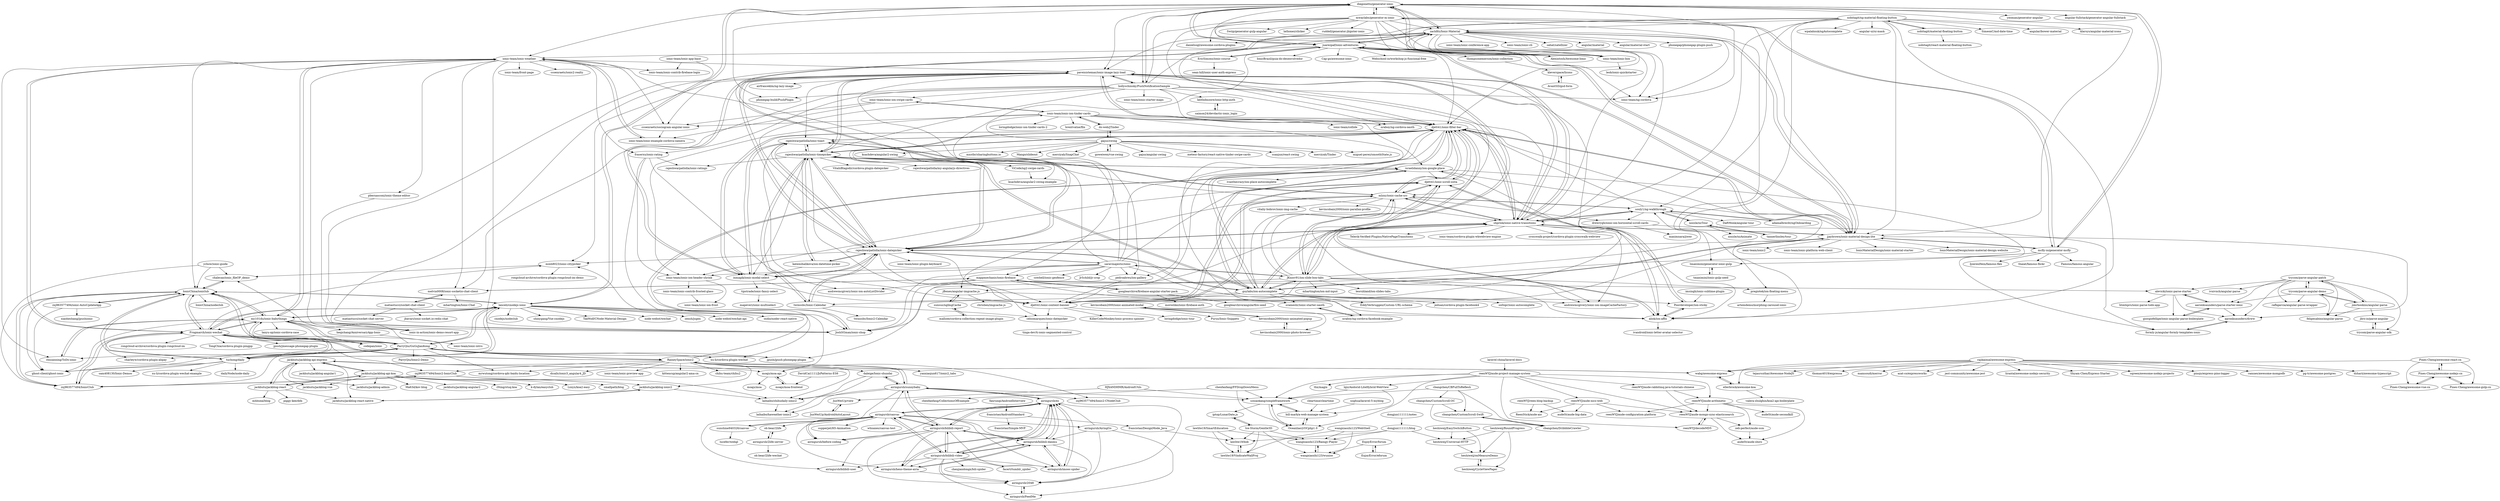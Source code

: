 digraph G {
"diegonetto/generator-ionic" -> "mwaylabs/generator-m-ionic"
"diegonetto/generator-ionic" -> "zachfitz/Ionic-Material"
"diegonetto/generator-ionic" -> "ionic-team/ng-cordova" ["e"=1]
"diegonetto/generator-ionic" -> "mcfly-io/generator-mcfly"
"diegonetto/generator-ionic" -> "juarezpaf/ionic-adventures"
"diegonetto/generator-ionic" -> "lanceli/cnodejs-ionic"
"diegonetto/generator-ionic" -> "yeoman/generator-angular" ["e"=1]
"diegonetto/generator-ionic" -> "Alexintosh/Awesome-Ionic" ["e"=1]
"diegonetto/generator-ionic" -> "paveisistemas/ionic-image-lazy-load"
"diegonetto/generator-ionic" -> "ionic-team/ionic-weather"
"diegonetto/generator-ionic" -> "hollyschinsky/PushNotificationSample"
"diegonetto/generator-ionic" -> "jjaybrown/ionic-material-design-lite"
"diegonetto/generator-ionic" -> "phonegap-build/PushPlugin" ["e"=1]
"diegonetto/generator-ionic" -> "ionic-team/ionic-box"
"diegonetto/generator-ionic" -> "angular-fullstack/generator-angular-fullstack" ["e"=1]
"ionic-team/ionic-weather" -> "ionic-team/ionic-example-cordova-camera"
"ionic-team/ionic-weather" -> "my101du/ionic-babythings"
"ionic-team/ionic-weather" -> "ccoenraets/sociogram-angular-ionic"
"ionic-team/ionic-weather" -> "ionic-in-action/ionic-demo-resort-app"
"ionic-team/ionic-weather" -> "ionic-team/front-page"
"ionic-team/ionic-weather" -> "rensanning/ToDo-ionic"
"ionic-team/ionic-weather" -> "Frogmarch/ionic-wechat"
"ionic-team/ionic-weather" -> "JoshSGman/ionic-shop"
"ionic-team/ionic-weather" -> "melvin0008/ionic-socketio-chat-client"
"ionic-team/ionic-weather" -> "IonicChina/ioniclub"
"ionic-team/ionic-weather" -> "paveisistemas/ionic-image-lazy-load"
"ionic-team/ionic-weather" -> "ionic-team/ionic-contrib-firebase-login"
"ionic-team/ionic-weather" -> "ccoenraets/ionic2-realty" ["e"=1]
"ionic-team/ionic-weather" -> "fraserxu/ionic-rating"
"ionic-team/ionic-weather" -> "pbernasconi/ionic-theme-editor"
"imsingh/ionic-sublime-plugin" -> "Poordeveloper/ion-sticky"
"ionic-team/ionic-example-cordova-camera" -> "ionic-team/ionic-weather"
"ionic-team/ionic-ion-swipe-cards" -> "ionic-team/ionic-ion-tinder-cards"
"ionic-team/ionic-ion-swipe-cards" -> "ionic-team/ionic-example-cordova-camera"
"ionic-team/ionic-ion-swipe-cards" -> "ccoenraets/sociogram-angular-ionic"
"ionic-team/ionic-app-base" -> "ionic-team/ionic-contrib-firebase-login"
"ionic-team/ionic-app-base" -> "ionic-in-action/ionic-demo-resort-app"
"ccoenraets/sociogram-angular-ionic" -> "ionic-team/ionic-example-cordova-camera"
"ionic-team/ionic-ion-header-shrink" -> "ionic-team/ionic-ion-frost"
"ionic-team/ionic-ion-header-shrink" -> "ionic-team/ionic-contrib-frosted-glass"
"sunshine940326/canvas" -> "airingursb/canvas"
"sunshine940326/canvas" -> "lucefer/webgl" ["e"=1]
"alevicki/ionic-parse-starter" -> "aaronksaunders/parse-starter-ionic"
"alevicki/ionic-parse-starter" -> "giorgiofellipe/ionic-angular-parse-boilerplate"
"alevicki/ionic-parse-starter" -> "htmlxprs/ionic-parse-todo-app"
"alevicki/ionic-parse-starter" -> "aaronksaunders/dcww"
"trycom/parse-angular-patch" -> "trycom/parse-angular-demo"
"trycom/parse-angular-patch" -> "jimrhoskins/angular-parse"
"trycom/parse-angular-patch" -> "rafbgarcia/angular-parse-wrapper"
"trycom/parse-angular-patch" -> "aaronksaunders/parse-starter-ionic"
"trycom/parse-angular-patch" -> "aaronksaunders/dcww"
"trycom/parse-angular-patch" -> "trycom/parse-angular-sdk"
"trycom/parse-angular-patch" -> "ivnivnch/angular-parse"
"trycom/parse-angular-patch" -> "alevicki/ionic-parse-starter"
"trycom/parse-angular-patch" -> "felipesabino/angular-parse"
"fraserxu/ionic-rating" -> "andrewmcgivery/ionic-ion-autoListDivider"
"fraserxu/ionic-rating" -> "JoshSGman/ionic-shop"
"fraserxu/ionic-rating" -> "ionic-team/ionic-ion-header-shrink"
"fraserxu/ionic-rating" -> "rajeshwarpatlolla/ionic-ratings"
"googlearchive/firebase-angular-starter-pack" -> "moroshko/ionic-firebase-auth"
"googlearchive/firebase-angular-starter-pack" -> "googlearchive/angularfire-seed" ["e"=1]
"googlearchive/firebase-angular-starter-pack" -> "mappmechanic/ionic-firebase"
"trycom/parse-angular-demo" -> "trycom/parse-angular-patch"
"trycom/parse-angular-demo" -> "jimrhoskins/angular-parse"
"trycom/parse-angular-demo" -> "aaronksaunders/parse-starter-ionic"
"trycom/parse-angular-demo" -> "rafbgarcia/angular-parse-wrapper"
"trycom/parse-angular-demo" -> "felipesabino/angular-parse"
"goweiwen/vue-swing" -> "gajus/swing"
"ionic-team/ionic-contrib-frosted-glass" -> "ionic-team/ionic-ion-frost"
"AvantSD/gsd-form" -> "kleverspace/licons"
"JoshSGman/ionic-shop" -> "israelidanny/ion-google-place"
"jbro-io/parse-angular" -> "trycom/parse-angular-sdk"
"adamalbrecht/ngOnboarding" -> "souly1/ng-walkthrough"
"keithdmoore/ionic-http-auth" -> "saimon24/devdactic-ionic_login"
"hollyschinsky/PushNotificationSample" -> "phonegap-build/PushPlugin" ["e"=1]
"hollyschinsky/PushNotificationSample" -> "paveisistemas/ionic-image-lazy-load"
"hollyschinsky/PushNotificationSample" -> "nraboy/ng-cordova-oauth" ["e"=1]
"hollyschinsky/PushNotificationSample" -> "ionic-team/ionic-ion-swipe-cards"
"hollyschinsky/PushNotificationSample" -> "keithdmoore/ionic-http-auth"
"hollyschinsky/PushNotificationSample" -> "diegonetto/generator-ionic"
"hollyschinsky/PushNotificationSample" -> "rajeshwarpatlolla/ionic-timepicker"
"hollyschinsky/PushNotificationSample" -> "ionic-team/ng-cordova" ["e"=1]
"hollyschinsky/PushNotificationSample" -> "rajeshwarpatlolla/ionic-datepicker"
"hollyschinsky/PushNotificationSample" -> "shprink/ionic-native-transitions"
"hollyschinsky/PushNotificationSample" -> "fraserxu/ionic-rating"
"hollyschinsky/PushNotificationSample" -> "melvin0008/ionic-socketio-chat-client"
"hollyschinsky/PushNotificationSample" -> "djett41/ionic-filter-bar"
"hollyschinsky/PushNotificationSample" -> "ionic-team/ionic-starter-maps"
"hollyschinsky/PushNotificationSample" -> "zachfitz/Ionic-Material"
"gajus/swing" -> "goweiwen/vue-swing"
"gajus/swing" -> "do-web/jTinder"
"gajus/swing" -> "gajus/angular-swing"
"gajus/swing" -> "ksachdeva/angular2-swing"
"gajus/swing" -> "meteor-factory/react-native-tinder-swipe-cards" ["e"=1]
"gajus/swing" -> "ionic-team/ionic-ion-tinder-cards"
"gajus/swing" -> "ssanjun/react-swing"
"gajus/swing" -> "merciyah/Tinder" ["e"=1]
"gajus/swing" -> "miguel-perez/smoothState.js" ["e"=1]
"gajus/swing" -> "mxstbr/sharingbuttons.io" ["e"=1]
"gajus/swing" -> "Mango/slideout" ["e"=1]
"gajus/swing" -> "merciyah/SnapChat" ["e"=1]
"do-web/jTinder" -> "gajus/swing"
"do-web/jTinder" -> "ionic-team/ionic-ion-tinder-cards"
"ionic-team/ionic-ion-tinder-cards" -> "ionic-team/ionic-ion-swipe-cards"
"ionic-team/ionic-ion-tinder-cards" -> "ionic-team/collide"
"ionic-team/ionic-ion-tinder-cards" -> "loringdodge/ionic-ion-tinder-cards-2"
"ionic-team/ionic-ion-tinder-cards" -> "ccoenraets/sociogram-angular-ionic"
"ionic-team/ionic-ion-tinder-cards" -> "israelidanny/ion-google-place"
"ionic-team/ionic-ion-tinder-cards" -> "brentvatne/flix"
"ionic-team/ionic-ion-tinder-cards" -> "djett41/ionic-filter-bar"
"ionic-team/ionic-ion-tinder-cards" -> "nraboy/ng-cordova-oauth" ["e"=1]
"ionic-team/ionic-ion-tinder-cards" -> "do-web/jTinder"
"ionic-team/ionic-ion-tinder-cards" -> "ionic-team/ionic-ion-header-shrink"
"ionic-team/ionic-ion-tinder-cards" -> "nraboy/ng-cordova-facebook-example"
"ionic-team/ionic-ion-tinder-cards" -> "shprink/ionic-native-transitions"
"zachfitz/Ionic-Material" -> "jjaybrown/ionic-material-design-lite"
"zachfitz/Ionic-Material" -> "ionic-team/ng-cordova" ["e"=1]
"zachfitz/Ionic-Material" -> "diegonetto/generator-ionic"
"zachfitz/Ionic-Material" -> "juarezpaf/ionic-adventures"
"zachfitz/Ionic-Material" -> "Alexintosh/Awesome-Ionic" ["e"=1]
"zachfitz/Ionic-Material" -> "danielsogl/awesome-cordova-plugins" ["e"=1]
"zachfitz/Ionic-Material" -> "ionic-team/ionic-conference-app" ["e"=1]
"zachfitz/Ionic-Material" -> "ionic-team/ionic-cli" ["e"=1]
"zachfitz/Ionic-Material" -> "rajeshwarpatlolla/ionic-datepicker"
"zachfitz/Ionic-Material" -> "shprink/ionic-native-transitions"
"zachfitz/Ionic-Material" -> "sahat/satellizer" ["e"=1]
"zachfitz/Ionic-Material" -> "angular/material" ["e"=1]
"zachfitz/Ionic-Material" -> "djett41/ionic-filter-bar"
"zachfitz/Ionic-Material" -> "angular/material-start" ["e"=1]
"zachfitz/Ionic-Material" -> "phonegap/phonegap-plugin-push" ["e"=1]
"mwaylabs/generator-m-ionic" -> "diegonetto/generator-ionic"
"mwaylabs/generator-m-ionic" -> "tmaximini/generator-ionic-gulp"
"mwaylabs/generator-m-ionic" -> "mcfly-io/generator-mcfly"
"mwaylabs/generator-m-ionic" -> "djett41/ionic-filter-bar"
"mwaylabs/generator-m-ionic" -> "zachfitz/Ionic-Material"
"mwaylabs/generator-m-ionic" -> "jjaybrown/ionic-material-design-lite"
"mwaylabs/generator-m-ionic" -> "shprink/ionic-native-transitions"
"mwaylabs/generator-m-ionic" -> "Swiip/generator-gulp-angular" ["e"=1]
"mwaylabs/generator-m-ionic" -> "juarezpaf/ionic-adventures"
"mwaylabs/generator-m-ionic" -> "ionic-team/ionic-box"
"mwaylabs/generator-m-ionic" -> "ionic-team/ng-cordova" ["e"=1]
"mwaylabs/generator-m-ionic" -> "lathonez/clicker" ["e"=1]
"mwaylabs/generator-m-ionic" -> "danielsogl/awesome-cordova-plugins" ["e"=1]
"mwaylabs/generator-m-ionic" -> "ruddell/generator-jhipster-ionic" ["e"=1]
"mwaylabs/generator-m-ionic" -> "hollyschinsky/PushNotificationSample"
"EricSimons/ionic-course" -> "sean-hill/ionic-user-auth-express"
"EricSimons/ionic-course" -> "ccoenraets/sociogram-angular-ionic"
"EricSimons/ionic-course" -> "juarezpaf/ionic-adventures"
"guylabs/ion-autocomplete" -> "israelidanny/ion-google-place"
"guylabs/ion-autocomplete" -> "djett41/ionic-filter-bar"
"guylabs/ion-autocomplete" -> "rajeshwarpatlolla/ionic-datepicker"
"guylabs/ion-autocomplete" -> "rajeshwarpatlolla/ionic-timepicker"
"guylabs/ion-autocomplete" -> "shprink/ionic-native-transitions"
"guylabs/ion-autocomplete" -> "jeduan/cordova-plugin-facebook4" ["e"=1]
"guylabs/ion-autocomplete" -> "JKnorr91/ion-slide-box-tabs"
"guylabs/ion-autocomplete" -> "mlzxy/ionic-cache-src"
"guylabs/ion-autocomplete" -> "jjaybrown/ionic-material-design-lite"
"guylabs/ion-autocomplete" -> "Poordeveloper/ion-sticky"
"guylabs/ion-autocomplete" -> "djett41/ionic-content-banner"
"guylabs/ion-autocomplete" -> "twinssbc/Ionic-Calendar"
"guylabs/ion-autocomplete" -> "srameshr/ionic-starter-oauth"
"guylabs/ion-autocomplete" -> "sn0opr/ionic-autocomplete"
"guylabs/ion-autocomplete" -> "EddyVerbruggen/Custom-URL-scheme" ["e"=1]
"lanceli/cnodejs-ionic" -> "IonicChina/ioniclub"
"lanceli/cnodejs-ionic" -> "osdio/noder-react-native" ["e"=1]
"lanceli/cnodejs-ionic" -> "tuchong/daily"
"lanceli/cnodejs-ionic" -> "my101du/ionic-babythings"
"lanceli/cnodejs-ionic" -> "cnodejs/nodeclub" ["e"=1]
"lanceli/cnodejs-ionic" -> "shinygang/Vue-cnodejs" ["e"=1]
"lanceli/cnodejs-ionic" -> "TakWolf/CNode-Material-Design" ["e"=1]
"lanceli/cnodejs-ionic" -> "ParryQiu/GuGuJianKong"
"lanceli/cnodejs-ionic" -> "node-webot/wechat" ["e"=1]
"lanceli/cnodejs-ionic" -> "diegonetto/generator-ionic"
"lanceli/cnodejs-ionic" -> "zensh/jsgen" ["e"=1]
"lanceli/cnodejs-ionic" -> "Frogmarch/ionic-wechat"
"lanceli/cnodejs-ionic" -> "xu-li/cordova-plugin-wechat" ["e"=1]
"lanceli/cnodejs-ionic" -> "moajs/moa-api"
"lanceli/cnodejs-ionic" -> "node-webot/wechat-api" ["e"=1]
"ionic-team/ionic-box" -> "juarezpaf/ionic-adventures"
"ionic-team/ionic-box" -> "diegonetto/generator-ionic"
"ionic-team/ionic-box" -> "leob/ionic-quickstarter"
"ionic-team/ionic-box" -> "zachfitz/Ionic-Material"
"israelidanny/ion-google-place" -> "guylabs/ion-autocomplete"
"israelidanny/ion-google-place" -> "JoshSGman/ionic-shop"
"israelidanny/ion-google-place" -> "rajeshwarpatlolla/ionic-timepicker"
"israelidanny/ion-google-place" -> "djett41/ionic-filter-bar"
"israelidanny/ion-google-place" -> "aliok/ion-affix"
"israelidanny/ion-google-place" -> "ivanthecrazy/ion-place-autocomplete"
"israelidanny/ion-google-place" -> "formly-js/angular-formly-templates-ionic"
"israelidanny/ion-google-place" -> "djett41/ionic-scroll-sista"
"paveisistemas/ionic-image-lazy-load" -> "djett41/ionic-filter-bar"
"paveisistemas/ionic-image-lazy-load" -> "shprink/ionic-native-transitions"
"paveisistemas/ionic-image-lazy-load" -> "JKnorr91/ion-slide-box-tabs"
"paveisistemas/ionic-image-lazy-load" -> "inmagik/ionic-modal-select"
"paveisistemas/ionic-image-lazy-load" -> "JoshSGman/ionic-shop"
"paveisistemas/ionic-image-lazy-load" -> "airfranceklm/ng-lazy-image" ["e"=1]
"paveisistemas/ionic-image-lazy-load" -> "minh8023/ionic-citypicker"
"paveisistemas/ionic-image-lazy-load" -> "aliok/ion-affix"
"paveisistemas/ionic-image-lazy-load" -> "pedroabreu/ion-gallery"
"paveisistemas/ionic-image-lazy-load" -> "jjaybrown/ionic-material-design-lite"
"paveisistemas/ionic-image-lazy-load" -> "hollyschinsky/PushNotificationSample"
"paveisistemas/ionic-image-lazy-load" -> "rajeshwarpatlolla/ionic-datepicker"
"paveisistemas/ionic-image-lazy-load" -> "rajeshwarpatlolla/ionic-timepicker"
"paveisistemas/ionic-image-lazy-load" -> "mlzxy/ionic-cache-src"
"paveisistemas/ionic-image-lazy-load" -> "rajeshwarpatlolla/ionic-toast"
"jBenes/angular-imgcache.js" -> "sunsus/ngImgCache"
"jBenes/angular-imgcache.js" -> "andrewmcgivery/ionic-ion-imageCacheFactory"
"jBenes/angular-imgcache.js" -> "chrisben/imgcache.js" ["e"=1]
"chalecao/ionic_fileOP_demo" -> "IonicChina/ioniclub"
"nraboy/ng-cordova-facebook-example" -> "srameshr/ionic-starter-oauth"
"mcfly-io/generator-mcfly" -> "Famous/famous-angular" ["e"=1]
"mcfly-io/generator-mcfly" -> "diegonetto/generator-ionic"
"mcfly-io/generator-mcfly" -> "IjzerenHein/famous-flex" ["e"=1]
"mcfly-io/generator-mcfly" -> "tmaximini/generator-ionic-gulp"
"mcfly-io/generator-mcfly" -> "mwaylabs/generator-m-ionic"
"mcfly-io/generator-mcfly" -> "JoshSGman/ionic-shop"
"mcfly-io/generator-mcfly" -> "thaiat/famous-flickr"
"mcfly-io/generator-mcfly" -> "jjaybrown/ionic-material-design-lite"
"pbernasconi/ionic-theme-editor" -> "JoshSGman/ionic-shop"
"rensanning/ToDo-ionic" -> "my101du/ionic-babythings"
"mappmechanic/ionic-firebase" -> "melvin0008/ionic-socketio-chat-client"
"mappmechanic/ionic-firebase" -> "googlearchive/firebase-angular-starter-pack"
"mappmechanic/ionic-firebase" -> "srameshr/ionic-starter-oauth"
"mappmechanic/ionic-firebase" -> "JoshSGman/ionic-shop"
"mappmechanic/ionic-firebase" -> "andrewmcgivery/ionic-ion-autoListDivider"
"mappmechanic/ionic-firebase" -> "alevicki/ionic-parse-starter"
"nobitagit/material-floating-button" -> "nobitagit/ng-material-floating-button"
"nobitagit/material-floating-button" -> "nobitagit/react-material-floating-button"
"saimon24/devdactic-ionic_login" -> "keithdmoore/ionic-http-auth"
"formly-js/angular-formly-templates-ionic" -> "aaronksaunders/dcww"
"nobitagit/ng-material-floating-button" -> "nobitagit/material-floating-button"
"nobitagit/ng-material-floating-button" -> "pregiotek/ion-floating-menu"
"nobitagit/ng-material-floating-button" -> "paveisistemas/ionic-image-lazy-load"
"nobitagit/ng-material-floating-button" -> "souly1/ng-walkthrough"
"nobitagit/ng-material-floating-button" -> "djett41/ionic-filter-bar"
"nobitagit/ng-material-floating-button" -> "aliok/ion-affix"
"nobitagit/ng-material-floating-button" -> "jjaybrown/ionic-material-design-lite"
"nobitagit/ng-material-floating-button" -> "SimeonC/md-date-time" ["e"=1]
"nobitagit/ng-material-floating-button" -> "shprink/ionic-native-transitions"
"nobitagit/ng-material-floating-button" -> "angular/bower-material" ["e"=1]
"nobitagit/ng-material-floating-button" -> "klarsys/angular-material-icons" ["e"=1]
"nobitagit/ng-material-floating-button" -> "wpalahnuk/ngAutocomplete" ["e"=1]
"nobitagit/ng-material-floating-button" -> "zachfitz/Ionic-Material"
"nobitagit/ng-material-floating-button" -> "angular-ui/ui-mask" ["e"=1]
"tuchong/daily" -> "ghost-client/ghost-ionic"
"tuchong/daily" -> "xu-li/cordova-plugin-wechat-example" ["e"=1]
"tuchong/daily" -> "zxj963577494/IonicClub"
"tuchong/daily" -> "lanceli/cnodejs-ionic"
"tuchong/daily" -> "IonicChina/ioniclub"
"tuchong/daily" -> "ParryQiu/GuGuJianKong"
"tuchong/daily" -> "dailyNode/node-daily" ["e"=1]
"tuchong/daily" -> "my101du/ionic-babythings"
"tuchong/daily" -> "sam408130/Ionic-Demos"
"matiastucci/socket-chat-client" -> "matiastucci/socket-chat-server" ["e"=1]
"matiastucci/socket-chat-client" -> "melvin0008/ionic-socketio-chat-client"
"matiastucci/socket-chat-client" -> "jbavari/ionic-socket.io-redis-chat"
"my101du/ionic-babythings" -> "IonicChina/ioniclub"
"my101du/ionic-babythings" -> "rensanning/ToDo-ionic"
"my101du/ionic-babythings" -> "heqichang/AnniversaryApp-Ionic"
"my101du/ionic-babythings" -> "ionic-team/ionic-weather"
"my101du/ionic-babythings" -> "Frogmarch/ionic-wechat"
"my101du/ionic-babythings" -> "ghost-client/ghost-ionic"
"my101du/ionic-babythings" -> "lanyu-op/ionic-cordova-case"
"my101du/ionic-babythings" -> "tuchong/daily"
"my101du/ionic-babythings" -> "lanceli/cnodejs-ionic"
"my101du/ionic-babythings" -> "ParryQiu/GuGuJianKong"
"my101du/ionic-babythings" -> "JoshSGman/ionic-shop"
"my101du/ionic-babythings" -> "ionic-in-action/ionic-demo-resort-app"
"my101du/ionic-babythings" -> "codepan/ionic"
"srameshr/ionic-starter-oauth" -> "nraboy/ng-cordova-facebook-example"
"aaronksaunders/dcww" -> "formly-js/angular-formly-templates-ionic"
"mallzee/cordova-collection-repeat-image-plugin" -> "sunsus/ngImgCache"
"heqichang/AnniversaryApp-Ionic" -> "ionic-team/ionic-intro"
"sunsus/ngImgCache" -> "jBenes/angular-imgcache.js"
"sunsus/ngImgCache" -> "mallzee/cordova-collection-repeat-image-plugin"
"giorgiofellipe/ionic-angular-parse-boilerplate" -> "aaronksaunders/parse-starter-ionic"
"juarezpaf/ionic-adventures" -> "IonicBrazil/guia-do-desenvolvedor" ["e"=1]
"juarezpaf/ionic-adventures" -> "zachfitz/Ionic-Material"
"juarezpaf/ionic-adventures" -> "Alexintosh/Awesome-Ionic" ["e"=1]
"juarezpaf/ionic-adventures" -> "thompsonemerson/ionic-collection"
"juarezpaf/ionic-adventures" -> "jjaybrown/ionic-material-design-lite"
"juarezpaf/ionic-adventures" -> "diegonetto/generator-ionic"
"juarezpaf/ionic-adventures" -> "djett41/ionic-filter-bar"
"juarezpaf/ionic-adventures" -> "shprink/ionic-native-transitions"
"juarezpaf/ionic-adventures" -> "ionic-team/ionic-weather"
"juarezpaf/ionic-adventures" -> "EricSimons/ionic-course"
"juarezpaf/ionic-adventures" -> "ionic-team/ng-cordova" ["e"=1]
"juarezpaf/ionic-adventures" -> "Cap-go/awesome-ionic" ["e"=1]
"juarezpaf/ionic-adventures" -> "ionic-team/ionic-box"
"juarezpaf/ionic-adventures" -> "mappmechanic/ionic-firebase"
"juarezpaf/ionic-adventures" -> "Webschool-io/workshop-js-funcional-free" ["e"=1]
"pedroabreu/ion-gallery" -> "djett41/ionic-content-banner"
"djett41/ionic-filter-bar" -> "djett41/ionic-scroll-sista"
"djett41/ionic-filter-bar" -> "paveisistemas/ionic-image-lazy-load"
"djett41/ionic-filter-bar" -> "djett41/ionic-content-banner"
"djett41/ionic-filter-bar" -> "rajeshwarpatlolla/ionic-datepicker"
"djett41/ionic-filter-bar" -> "mlzxy/ionic-cache-src"
"djett41/ionic-filter-bar" -> "JKnorr91/ion-slide-box-tabs"
"djett41/ionic-filter-bar" -> "inmagik/ionic-modal-select"
"djett41/ionic-filter-bar" -> "rajeshwarpatlolla/ionic-timepicker"
"djett41/ionic-filter-bar" -> "rajeshwarpatlolla/ionic-toast"
"djett41/ionic-filter-bar" -> "shprink/ionic-native-transitions"
"djett41/ionic-filter-bar" -> "guylabs/ion-autocomplete"
"djett41/ionic-filter-bar" -> "aliok/ion-affix"
"djett41/ionic-filter-bar" -> "israelidanny/ion-google-place"
"djett41/ionic-filter-bar" -> "pedroabreu/ion-gallery"
"djett41/ionic-filter-bar" -> "jjaybrown/ionic-material-design-lite"
"rajeshwarpatlolla/ionic-toast" -> "rajeshwarpatlolla/ionic-timepicker"
"rajeshwarpatlolla/ionic-toast" -> "rajeshwarpatlolla/ionic-datepicker"
"rajeshwarpatlolla/ionic-toast" -> "inmagik/ionic-modal-select"
"rajeshwarpatlolla/ionic-toast" -> "djett41/ionic-filter-bar"
"rajeshwarpatlolla/ionic-toast" -> "mlzxy/ionic-cache-src"
"rajeshwarpatlolla/ionic-toast" -> "djett41/ionic-content-banner"
"tmaximini/generator-ionic-gulp" -> "tmaximini/ionic-gulp-seed"
"jjaybrown/ionic-material-design-lite" -> "zachfitz/Ionic-Material"
"jjaybrown/ionic-material-design-lite" -> "djett41/ionic-filter-bar"
"jjaybrown/ionic-material-design-lite" -> "shprink/ionic-native-transitions"
"jjaybrown/ionic-material-design-lite" -> "IonicMaterialDesign/ionic-material-starter"
"jjaybrown/ionic-material-design-lite" -> "juarezpaf/ionic-adventures"
"jjaybrown/ionic-material-design-lite" -> "paveisistemas/ionic-image-lazy-load"
"jjaybrown/ionic-material-design-lite" -> "israelidanny/ion-google-place"
"jjaybrown/ionic-material-design-lite" -> "IonicMaterialDesign/ionic-material-design-website"
"jjaybrown/ionic-material-design-lite" -> "djett41/ionic-content-banner"
"jjaybrown/ionic-material-design-lite" -> "guylabs/ion-autocomplete"
"jjaybrown/ionic-material-design-lite" -> "ionic-team/ionic2" ["e"=1]
"jjaybrown/ionic-material-design-lite" -> "ionic-team/ionic-platform-web-client" ["e"=1]
"jjaybrown/ionic-material-design-lite" -> "rajeshwarpatlolla/ionic-datepicker"
"jjaybrown/ionic-material-design-lite" -> "aaronksaunders/dcww"
"jjaybrown/ionic-material-design-lite" -> "mcfly-io/generator-mcfly"
"JKnorr91/ion-slide-box-tabs" -> "djett41/ionic-filter-bar"
"JKnorr91/ion-slide-box-tabs" -> "paveisistemas/ionic-image-lazy-load"
"JKnorr91/ion-slide-box-tabs" -> "shprink/ionic-native-transitions"
"JKnorr91/ion-slide-box-tabs" -> "djett41/ionic-scroll-sista"
"JKnorr91/ion-slide-box-tabs" -> "leoruhland/ion-slides-tabs"
"JKnorr91/ion-slide-box-tabs" -> "saravmajestic/ionic"
"JKnorr91/ion-slide-box-tabs" -> "pregiotek/ion-floating-menu"
"JKnorr91/ion-slide-box-tabs" -> "guylabs/ion-autocomplete"
"JKnorr91/ion-slide-box-tabs" -> "mlzxy/ionic-cache-src"
"JKnorr91/ion-slide-box-tabs" -> "andrewmcgivery/ionic-ion-imageCacheFactory"
"JKnorr91/ion-slide-box-tabs" -> "mhartington/ion-md-input"
"JKnorr91/ion-slide-box-tabs" -> "souly1/ng-walkthrough"
"JKnorr91/ion-slide-box-tabs" -> "aliok/ion-affix"
"JKnorr91/ion-slide-box-tabs" -> "djett41/ionic-content-banner"
"JKnorr91/ion-slide-box-tabs" -> "jBenes/angular-imgcache.js"
"rajeshwarpatlolla/ionic-datepicker" -> "rajeshwarpatlolla/ionic-timepicker"
"rajeshwarpatlolla/ionic-datepicker" -> "djett41/ionic-filter-bar"
"rajeshwarpatlolla/ionic-datepicker" -> "shprink/ionic-native-transitions"
"rajeshwarpatlolla/ionic-datepicker" -> "rajeshwarpatlolla/ionic-toast"
"rajeshwarpatlolla/ionic-datepicker" -> "inmagik/ionic-modal-select"
"rajeshwarpatlolla/ionic-datepicker" -> "guylabs/ion-autocomplete"
"rajeshwarpatlolla/ionic-datepicker" -> "djett41/ionic-content-banner"
"rajeshwarpatlolla/ionic-datepicker" -> "katemihalikova/ion-datetime-picker"
"rajeshwarpatlolla/ionic-datepicker" -> "paveisistemas/ionic-image-lazy-load"
"rajeshwarpatlolla/ionic-datepicker" -> "celsomarques/ionic-datepicker"
"rajeshwarpatlolla/ionic-datepicker" -> "zachfitz/Ionic-Material"
"rajeshwarpatlolla/ionic-datepicker" -> "saravmajestic/ionic"
"rajeshwarpatlolla/ionic-datepicker" -> "twinssbc/Ionic-Calendar"
"rajeshwarpatlolla/ionic-datepicker" -> "ionic-team/ionic-plugin-keyboard" ["e"=1]
"rajeshwarpatlolla/ionic-datepicker" -> "minh8023/ionic-citypicker"
"aliok/ion-affix" -> "djett41/ionic-scroll-sista"
"aliok/ion-affix" -> "Poordeveloper/ion-sticky"
"aliok/ion-affix" -> "ivandroid/ionic-letter-avatar-selector"
"djett41/ionic-scroll-sista" -> "aliok/ion-affix"
"djett41/ionic-scroll-sista" -> "djett41/ionic-content-banner"
"djett41/ionic-scroll-sista" -> "djett41/ionic-filter-bar"
"djett41/ionic-scroll-sista" -> "Poordeveloper/ion-sticky"
"djett41/ionic-scroll-sista" -> "mlzxy/ionic-cache-src"
"djett41/ionic-scroll-sista" -> "ionic-team/ionic-ion-header-shrink"
"ychow/ionic-guide" -> "IonicChina/ioniclub"
"ychow/ionic-guide" -> "zxj963577494/IonicClub"
"ychow/ionic-guide" -> "chalecao/ionic_fileOP_demo"
"airingursb/canvas" -> "airingursb/ez"
"airingursb/canvas" -> "airingursb/bilibili-report"
"airingursb/canvas" -> "airingursb/bilibili-danmu"
"airingursb/canvas" -> "airingursb/bilibili-video"
"airingursb/canvas" -> "airingursb/sunnybaby"
"airingursb/canvas" -> "airingursb/hexo-theme-airia"
"airingursb/canvas" -> "airingursb/AiringGo"
"airingursb/canvas" -> "airingursb/imooc-spider"
"airingursb/canvas" -> "sunshine940326/canvas"
"airingursb/canvas" -> "oh-bear/2life"
"airingursb/canvas" -> "airingursb/before-coding"
"airingursb/canvas" -> "supperjet/H5-Animation" ["e"=1]
"airingursb/canvas" -> "whxaxes/canvas-test" ["e"=1]
"airingursb/canvas" -> "airingursb/bilibili-user" ["e"=1]
"nozzle/nzTour" -> "tannerlinsley/tour"
"nozzle/nzTour" -> "souly1/ng-walkthrough"
"nozzle/nzTour" -> "nozzle/nzAnimate"
"saravmajestic/ionic" -> "JoshSGman/ionic-shop"
"saravmajestic/ionic" -> "djett41/ionic-filter-bar"
"saravmajestic/ionic" -> "djett41/ionic-scroll-sista"
"saravmajestic/ionic" -> "JKnorr91/ion-slide-box-tabs"
"saravmajestic/ionic" -> "rajeshwarpatlolla/ionic-datepicker"
"saravmajestic/ionic" -> "inmagik/ionic-modal-select"
"saravmajestic/ionic" -> "aliok/ion-affix"
"saravmajestic/ionic" -> "pedroabreu/ion-gallery"
"saravmajestic/ionic" -> "ionic-team/ionic-ion-header-shrink"
"saravmajestic/ionic" -> "rajeshwarpatlolla/ionic-toast"
"saravmajestic/ionic" -> "cowbell/ionic-geofence" ["e"=1]
"saravmajestic/ionic" -> "mappmechanic/ionic-firebase"
"saravmajestic/ionic" -> "ionic-team/ionic-weather"
"saravmajestic/ionic" -> "JrSchild/jr-crop"
"IonicChina/ioniclub" -> "my101du/ionic-babythings"
"IonicChina/ioniclub" -> "zxj963577494/IonicClub"
"IonicChina/ioniclub" -> "chalecao/ionic_fileOP_demo"
"IonicChina/ioniclub" -> "zxj963577494/ionic-AutoUpdateApp"
"IonicChina/ioniclub" -> "ghost-client/ghost-ionic"
"IonicChina/ioniclub" -> "IonicChina/nodeclub" ["e"=1]
"IonicChina/ioniclub" -> "lanceli/cnodejs-ionic"
"IonicChina/ioniclub" -> "ParryQiu/GuGuJianKong"
"IonicChina/ioniclub" -> "tuchong/daily"
"IonicChina/ioniclub" -> "Frogmarch/ionic-wechat"
"celsomarques/ionic-datepicker" -> "tinga-dev/ti-ionic-segmented-control"
"rajeshwarpatlolla/ionic-timepicker" -> "rajeshwarpatlolla/ionic-datepicker"
"rajeshwarpatlolla/ionic-timepicker" -> "rajeshwarpatlolla/ionic-toast"
"rajeshwarpatlolla/ionic-timepicker" -> "djett41/ionic-filter-bar"
"rajeshwarpatlolla/ionic-timepicker" -> "israelidanny/ion-google-place"
"rajeshwarpatlolla/ionic-timepicker" -> "katemihalikova/ion-datetime-picker"
"rajeshwarpatlolla/ionic-timepicker" -> "twinssbc/Ionic-Calendar"
"rajeshwarpatlolla/ionic-timepicker" -> "rajeshwarpatlolla/ionic-ratings"
"rajeshwarpatlolla/ionic-timepicker" -> "guylabs/ion-autocomplete"
"rajeshwarpatlolla/ionic-timepicker" -> "VitaliiBlagodir/cordova-plugin-datepicker" ["e"=1]
"rajeshwarpatlolla/ionic-timepicker" -> "rajeshwarpatlolla/my-angularjs-directives"
"rajeshwarpatlolla/ionic-timepicker" -> "inmagik/ionic-modal-select"
"rajeshwarpatlolla/ionic-timepicker" -> "paveisistemas/ionic-image-lazy-load"
"rajeshwarpatlolla/ionic-timepicker" -> "shprink/ionic-native-transitions"
"rajeshwarpatlolla/ionic-timepicker" -> "djett41/ionic-content-banner"
"souly1/ng-walkthrough" -> "nozzle/nzTour"
"souly1/ng-walkthrough" -> "djett41/ionic-content-banner"
"souly1/ng-walkthrough" -> "mlzxy/ionic-cache-src"
"souly1/ng-walkthrough" -> "adamalbrecht/ngOnboarding"
"souly1/ng-walkthrough" -> "shprink/ionic-native-transitions"
"souly1/ng-walkthrough" -> "drewrygh/ionic-ion-horizontal-scroll-cards"
"souly1/ng-walkthrough" -> "djett41/ionic-filter-bar"
"souly1/ng-walkthrough" -> "DaftMonk/angular-tour" ["e"=1]
"tmaximini/ionic-gulp-seed" -> "tmaximini/generator-ionic-gulp"
"ParryQiu/GuGuJianKong" -> "IonicChina/ioniclub"
"ParryQiu/GuGuJianKong" -> "tuchong/daily"
"ParryQiu/GuGuJianKong" -> "my101du/ionic-babythings"
"ParryQiu/GuGuJianKong" -> "charleyw/cordova-plugin-alipay" ["e"=1]
"ParryQiu/GuGuJianKong" -> "lanceli/cnodejs-ionic"
"ParryQiu/GuGuJianKong" -> "Frogmarch/ionic-wechat"
"ParryQiu/GuGuJianKong" -> "zxj963577494/IonicClub"
"ParryQiu/GuGuJianKong" -> "jpush/jpush-phonegap-plugin" ["e"=1]
"ParryQiu/GuGuJianKong" -> "RaineySpace/ionic2"
"ParryQiu/GuGuJianKong" -> "chalecao/ionic_fileOP_demo"
"ParryQiu/GuGuJianKong" -> "ParryQiu/Ionic2-Demo"
"ParryQiu/GuGuJianKong" -> "rensanning/ToDo-ionic"
"ParryQiu/GuGuJianKong" -> "xu-li/cordova-plugin-wechat" ["e"=1]
"ParryQiu/GuGuJianKong" -> "ghost-client/ghost-ionic"
"ParryQiu/GuGuJianKong" -> "mrwutong/cordova-qdc-baidu-location" ["e"=1]
"mlzxy/ionic-cache-src" -> "vitaliy-bobrov/ionic-img-cache"
"mlzxy/ionic-cache-src" -> "djett41/ionic-content-banner"
"mlzxy/ionic-cache-src" -> "djett41/ionic-scroll-sista"
"mlzxy/ionic-cache-src" -> "djett41/ionic-filter-bar"
"mlzxy/ionic-cache-src" -> "shprink/ionic-native-transitions"
"mlzxy/ionic-cache-src" -> "drewrygh/ionic-ion-horizontal-scroll-cards"
"mlzxy/ionic-cache-src" -> "souly1/ng-walkthrough"
"mlzxy/ionic-cache-src" -> "jBenes/angular-imgcache.js"
"mlzxy/ionic-cache-src" -> "rajeshwarpatlolla/ionic-toast"
"mlzxy/ionic-cache-src" -> "andrewmcgivery/ionic-ion-imageCacheFactory"
"mlzxy/ionic-cache-src" -> "kevincobain2000/ionic-parallax-profile"
"Poordeveloper/ion-sticky" -> "aliok/ion-affix"
"Poordeveloper/ion-sticky" -> "djett41/ionic-scroll-sista"
"tipstrade/ionic-fancy-select" -> "mapeveri/ionic-multiselect"
"zxj963577494/ionic-AutoUpdateApp" -> "xiaoheshang/jpushionic" ["e"=1]
"zxj963577494/ionic-AutoUpdateApp" -> "ghost-client/ghost-ionic"
"zxj963577494/ionic-AutoUpdateApp" -> "IonicChina/ioniclub"
"airingursb/ez" -> "airingursb/bilibili-danmu"
"airingursb/ez" -> "airingursb/bilibili-report"
"airingursb/ez" -> "airingursb/hexo-theme-airia"
"airingursb/ez" -> "airingursb/bilibili-video"
"airingursb/ez" -> "airingursb/canvas"
"airingursb/ez" -> "airingursb/imooc-spider"
"airingursb/ez" -> "airingursb/2048"
"airingursb/ez" -> "airingursb/before-coding"
"airingursb/ez" -> "airingursb/sunnybaby"
"djett41/ionic-content-banner" -> "djett41/ionic-scroll-sista"
"djett41/ionic-content-banner" -> "KillerCodeMonkey/ionic-process-spinner"
"djett41/ionic-content-banner" -> "celsomarques/ionic-datepicker"
"djett41/ionic-content-banner" -> "loringdodge/ionic-tour"
"djett41/ionic-content-banner" -> "mlzxy/ionic-cache-src"
"DavidCai1111/JsPatterns-ES6" -> "moajs/moa-frontend"
"melvin0008/ionic-socketio-chat-client" -> "matiastucci/socket-chat-client"
"melvin0008/ionic-socketio-chat-client" -> "mappmechanic/ionic-firebase"
"melvin0008/ionic-socketio-chat-client" -> "mhartington/Ionic-Chat"
"aaronksaunders/parse-starter-ionic" -> "alevicki/ionic-parse-starter"
"aaronksaunders/parse-starter-ionic" -> "giorgiofellipe/ionic-angular-parse-boilerplate"
"aaronksaunders/parse-starter-ionic" -> "aaronksaunders/dcww"
"trycom/parse-angular-sdk" -> "jbro-io/parse-angular"
"drewrygh/ionic-ion-horizontal-scroll-cards" -> "maximnara/jiwer"
"drewrygh/ionic-ion-horizontal-scroll-cards" -> "formly-js/angular-formly-templates-ionic"
"airingursb/hexo-theme-airia" -> "airingursb/bilibili-danmu"
"airingursb/hexo-theme-airia" -> "airingursb/2048"
"airingursb/hexo-theme-airia" -> "airingursb/ez"
"twinssbc/Ionic-Calendar" -> "rajeshwarpatlolla/ionic-timepicker"
"twinssbc/Ionic-Calendar" -> "twinssbc/Ionic2-Calendar" ["e"=1]
"twinssbc/Ionic-Calendar" -> "rajeshwarpatlolla/ionic-datepicker"
"twinssbc/Ionic-Calendar" -> "celsomarques/ionic-datepicker"
"Frogmarch/ionic-wechat" -> "zxj963577494/IonicClub"
"Frogmarch/ionic-wechat" -> "my101du/ionic-babythings"
"Frogmarch/ionic-wechat" -> "jpush/jmessage-phonegap-plugin" ["e"=1]
"Frogmarch/ionic-wechat" -> "IonicChina/ioniclub"
"Frogmarch/ionic-wechat" -> "ionic-team/ionic-weather"
"Frogmarch/ionic-wechat" -> "charleyw/cordova-plugin-alipay" ["e"=1]
"Frogmarch/ionic-wechat" -> "minh8023/ionic-citypicker"
"Frogmarch/ionic-wechat" -> "rongcloud-archive/cordova-plugin-rongcloud-im" ["e"=1]
"Frogmarch/ionic-wechat" -> "jpush/jpush-phonegap-plugin" ["e"=1]
"Frogmarch/ionic-wechat" -> "ParryQiu/GuGuJianKong"
"Frogmarch/ionic-wechat" -> "RaineySpace/ionic2"
"Frogmarch/ionic-wechat" -> "codepan/ionic"
"Frogmarch/ionic-wechat" -> "TongChia/cordova-plugin-pingpp" ["e"=1]
"Frogmarch/ionic-wechat" -> "lanceli/cnodejs-ionic"
"Frogmarch/ionic-wechat" -> "zxj963577494/Ionic2-IonicClub"
"katemihalikova/ion-datetime-picker" -> "rajeshwarpatlolla/ionic-timepicker"
"katemihalikova/ion-datetime-picker" -> "rajeshwarpatlolla/ionic-datepicker"
"katemihalikova/ion-datetime-picker" -> "inmagik/ionic-modal-select"
"jackhutu/jackblog-api-koa" -> "jackhutu/jackblog-api-express"
"jackhutu/jackblog-api-koa" -> "jackhutu/jackblog-react"
"jackhutu/jackblog-api-koa" -> "Ma63d/kov-blog" ["e"=1]
"jackhutu/jackblog-api-koa" -> "jackhutu/jackblog-vue" ["e"=1]
"jackhutu/jackblog-api-koa" -> "jackhutu/jackblog-angular2" ["e"=1]
"jackhutu/jackblog-api-koa" -> "i5ting/stuq-koa" ["e"=1]
"jackhutu/jackblog-api-koa" -> "jackhutu/jackblog-admin"
"jackhutu/jackblog-api-koa" -> "k-dylan/easyclub" ["e"=1]
"jackhutu/jackblog-api-koa" -> "Lxxyx/koa2-easy" ["e"=1]
"jackhutu/jackblog-api-koa" -> "smallpath/blog" ["e"=1]
"thompsonemerson/ionic-collection" -> "kleverspace/licons"
"shprink/ionic-native-transitions" -> "Telerik-Verified-Plugins/NativePageTransitions" ["e"=1]
"shprink/ionic-native-transitions" -> "paveisistemas/ionic-image-lazy-load"
"shprink/ionic-native-transitions" -> "rajeshwarpatlolla/ionic-datepicker"
"shprink/ionic-native-transitions" -> "mlzxy/ionic-cache-src"
"shprink/ionic-native-transitions" -> "djett41/ionic-filter-bar"
"shprink/ionic-native-transitions" -> "ionic-team/cordova-plugin-wkwebview-engine" ["e"=1]
"shprink/ionic-native-transitions" -> "JKnorr91/ion-slide-box-tabs"
"shprink/ionic-native-transitions" -> "jjaybrown/ionic-material-design-lite"
"shprink/ionic-native-transitions" -> "jpush/jpush-phonegap-plugin" ["e"=1]
"shprink/ionic-native-transitions" -> "andrewmcgivery/ionic-ion-imageCacheFactory"
"shprink/ionic-native-transitions" -> "souly1/ng-walkthrough"
"shprink/ionic-native-transitions" -> "guylabs/ion-autocomplete"
"shprink/ionic-native-transitions" -> "crosswalk-project/cordova-plugin-crosswalk-webview" ["e"=1]
"shprink/ionic-native-transitions" -> "aliok/ion-affix"
"shprink/ionic-native-transitions" -> "juarezpaf/ionic-adventures"
"dongjun111111/notes" -> "dongjun111111/blog"
"jackhutu/jackblog-react" -> "jackhutu/jackblog-api-express"
"jackhutu/jackblog-react" -> "jackhutu/jackblog-react-native"
"jackhutu/jackblog-react" -> "jackhutu/jackblog-api-koa"
"jackhutu/jackblog-react" -> "mhbseal/blog" ["e"=1]
"jackhutu/jackblog-react" -> "piggy-kee/ddx" ["e"=1]
"kevincobain2000/ionic-animated-popup" -> "kevincobain2000/ionic-photo-browser"
"kevincobain2000/ionic-animated-popup" -> "kevincobain2000/ionic-animated-modal"
"minh8023/ionic-citypicker" -> "rongcloud-archive/cordova-plugin-rongcloud-im-demo" ["e"=1]
"minh8023/ionic-citypicker" -> "chalecao/ionic_fileOP_demo"
"inmagik/ionic-modal-select" -> "tipstrade/ionic-fancy-select"
"inmagik/ionic-modal-select" -> "djett41/ionic-filter-bar"
"inmagik/ionic-modal-select" -> "rajeshwarpatlolla/ionic-toast"
"inmagik/ionic-modal-select" -> "djett41/ionic-content-banner"
"inmagik/ionic-modal-select" -> "paveisistemas/ionic-image-lazy-load"
"inmagik/ionic-modal-select" -> "rajeshwarpatlolla/ionic-datepicker"
"jackhutu/jackblog-api-express" -> "jackhutu/jackblog-react"
"jackhutu/jackblog-api-express" -> "jackhutu/jackblog-api-koa"
"jackhutu/jackblog-api-express" -> "jackhutu/jackblog-vue" ["e"=1]
"jackhutu/jackblog-api-express" -> "jackhutu/jackblog-angular1"
"jackhutu/jackblog-api-express" -> "jackhutu/jackblog-react-native"
"jackhutu/jackblog-api-express" -> "jackhutu/jackblog-admin"
"jackhutu/jackblog-api-express" -> "wabg/awesome-express"
"jackhutu/jackblog-api-express" -> "moajs/moa-api"
"moajs/moa-frontend" -> "moajs/moa-api"
"zxj963577494/IonicClub" -> "zxj963577494/Ionic2-IonicClub"
"zxj963577494/IonicClub" -> "Frogmarch/ionic-wechat"
"zxj963577494/IonicClub" -> "IonicChina/ioniclub"
"moajs/moa-api" -> "moajs/moa-frontend"
"moajs/moa-api" -> "moajs/moa"
"francistao/DesignMode_Java" -> "lawlite19/bob"
"dongjun111111/blog" -> "lawlite19/bob"
"dongjun111111/blog" -> "heshiweij/Universal-HTTP"
"dongjun111111/blog" -> "wangxiaozhi123/Raingy-Player"
"lawlite19/bob" -> "lawlite19/VindicateWallProj"
"wangxiaozhi123/Raingy-Player" -> "wangxiaozhi123/wunise"
"wangxiaozhi123/wunise" -> "wangxiaozhi123/Raingy-Player"
"jackhutu/jackblog-react-native" -> "jackhutu/jackblog-ionic2"
"kevincobain2000/ionic-animated-modal" -> "kevincobain2000/ionic-animated-popup"
"kevincobain2000/ionic-animated-modal" -> "kevincobain2000/ionic-photo-browser"
"kevincobain2000/ionic-animated-modal" -> "aliok/ion-affix"
"kevincobain2000/ionic-animated-modal" -> "Purus/Ionic-Snippets"
"lawlite19/VindicateWallProj" -> "lawlite19/bob"
"airingursb/FeedMe" -> "airingursb/2048"
"kevincobain2000/ionic-photo-browser" -> "kevincobain2000/ionic-animated-popup"
"cbangchen/CustomScroll-OC" -> "cbangchen/CustomScroll-Swift"
"cbangchen/CustomScroll-OC" -> "cbangchen/DribbbleCrawler"
"iptop/LunarDate.js" -> "Ice-Storm/Gentle3D"
"airingursb/2048" -> "airingursb/FeedMe"
"ksachdeva/angular2-swing" -> "ksachdeva/angular2-swing-example"
"ksachdeva/angular2-swing" -> "ViCode/ng2-swipe-cards"
"pregiotek/ion-floating-menu" -> "artemdemo/morphing-carousel-ionic"
"RaineySpace/ionic2" -> "yanxiaojun617/ionic2_tabs" ["e"=1]
"RaineySpace/ionic2" -> "dicallc/ionic3_angular4_JD" ["e"=1]
"RaineySpace/ionic2" -> "airingursb/sunnybaby"
"RaineySpace/ionic2" -> "ionic-team/ionic-preview-app" ["e"=1]
"RaineySpace/ionic2" -> "zxj963577494/Ionic2-IonicClub"
"RaineySpace/ionic2" -> "Frogmarch/ionic-wechat"
"RaineySpace/ionic2" -> "kittencup/angular2-ama-cn" ["e"=1]
"RaineySpace/ionic2" -> "jackhutu/jackblog-ionic2"
"RaineySpace/ionic2" -> "ParryQiu/GuGuJianKong"
"RaineySpace/ionic2" -> "laihaibo/zhihudaily-ionic2"
"RaineySpace/ionic2" -> "mrwutong/cordova-qdc-baidu-location" ["e"=1]
"RaineySpace/ionic2" -> "daleige/Ionic-shundai"
"RaineySpace/ionic2" -> "zxj963577494/Ionic2-CNodeClub" ["e"=1]
"RaineySpace/ionic2" -> "minh8023/ionic-citypicker"
"RaineySpace/ionic2" -> "chihu-team/chihu2" ["e"=1]
"Pines-Cheng/awesome-nodejs-cn" -> "Pines-Cheng/awesome-gulp-cn"
"Pines-Cheng/awesome-nodejs-cn" -> "Pines-Cheng/awesome-react-cn"
"Pines-Cheng/awesome-nodejs-cn" -> "Pines-Cheng/awesome-vue-cn"
"Pines-Cheng/awesome-react-cn" -> "Pines-Cheng/awesome-nodejs-cn"
"Pines-Cheng/awesome-react-cn" -> "Pines-Cheng/awesome-gulp-cn"
"Pines-Cheng/awesome-react-cn" -> "Pines-Cheng/awesome-vue-cn"
"Pines-Cheng/awesome-react-cn" -> "wabg/awesome-express"
"airingursb/bilibili-video" -> "airingursb/bilibili-danmu"
"airingursb/bilibili-video" -> "airingursb/bilibili-report"
"airingursb/bilibili-video" -> "airingursb/ez"
"airingursb/bilibili-video" -> "airingursb/imooc-spider"
"airingursb/bilibili-video" -> "airingursb/canvas"
"airingursb/bilibili-video" -> "airingursb/hexo-theme-airia"
"airingursb/bilibili-video" -> "airingursb/bilibili-user" ["e"=1]
"airingursb/bilibili-video" -> "chenjiandongx/bili-spider" ["e"=1]
"airingursb/bilibili-video" -> "airingursb/2048"
"airingursb/bilibili-video" -> "facert/tumblr_spider" ["e"=1]
"airingursb/bilibili-video" -> "airingursb/FeedMe"
"Pines-Cheng/awesome-gulp-cn" -> "Pines-Cheng/awesome-nodejs-cn"
"HJXANDHMR/AndroidUtils" -> "szxiaokang/simpleframework"
"HJXANDHMR/AndroidUtils" -> "JunWeiUp/view"
"cbangchen/CBPullToReflesh" -> "cbangchen/CustomScroll-Swift"
"cbangchen/CBPullToReflesh" -> "cbangchen/DribbbleCrawler"
"cbangchen/CBPullToReflesh" -> "cbangchen/CustomScroll-OC"
"cbangchen/CBPullToReflesh" -> "szxiaokang/simpleframework"
"zxj963577494/Ionic2-IonicClub" -> "zxj963577494/IonicClub"
"zxj963577494/Ionic2-IonicClub" -> "laihaibo/zhihudaily-ionic2"
"zxj963577494/Ionic2-IonicClub" -> "jackhutu/jackblog-ionic2"
"airingursb/bilibili-report" -> "airingursb/bilibili-danmu"
"airingursb/bilibili-report" -> "airingursb/ez"
"airingursb/bilibili-report" -> "airingursb/bilibili-video"
"airingursb/bilibili-report" -> "airingursb/canvas"
"airingursb/bilibili-report" -> "airingursb/hexo-theme-airia"
"airingursb/bilibili-report" -> "airingursb/imooc-spider"
"airingursb/bilibili-report" -> "airingursb/sunnybaby"
"airingursb/bilibili-report" -> "airingursb/bilibili-user" ["e"=1]
"airingursb/bilibili-report" -> "airingursb/2048"
"airingursb/bilibili-report" -> "airingursb/before-coding"
"airingursb/AiringGo" -> "airingursb/2048"
"airingursb/AiringGo" -> "airingursb/FeedMe"
"airingursb/AiringGo" -> "airingursb/bilibili-danmu"
"airingursb/AiringGo" -> "airingursb/ez"
"cleartime/cleartime" -> "bill-mark/a-web-manage-system"
"wangxiaozhi123/WebShell" -> "wangxiaozhi123/Raingy-Player"
"wangxiaozhi123/WebShell" -> "wangxiaozhi123/wunise"
"wangxiaozhi123/WebShell" -> "lawlite19/VindicateWallProj"
"lawlite19/SmartEducation" -> "lawlite19/bob"
"lawlite19/SmartEducation" -> "lawlite19/VindicateWallProj"
"lawlite19/SmartEducation" -> "wangxiaozhi123/Raingy-Player"
"airingursb/bilibili-danmu" -> "airingursb/ez"
"airingursb/bilibili-danmu" -> "airingursb/bilibili-report"
"airingursb/bilibili-danmu" -> "airingursb/bilibili-video"
"airingursb/bilibili-danmu" -> "airingursb/hexo-theme-airia"
"airingursb/bilibili-danmu" -> "airingursb/imooc-spider"
"airingursb/bilibili-danmu" -> "airingursb/2048"
"EnjoyError/forum" -> "EnjoyError/eforum"
"EnjoyError/forum" -> "wangxiaozhi123/wunise"
"jackhutu/jackblog-ionic2" -> "jackhutu/jackblog-react-native"
"jackhutu/jackblog-ionic2" -> "laihaibo/zhihudaily-ionic2"
"Ice-Storm/Gentle3D" -> "lawlite19/bob"
"Ice-Storm/Gentle3D" -> "iptop/LunarDate.js"
"Ice-Storm/Gentle3D" -> "wangxiaozhi123/Raingy-Player"
"Ice-Storm/Gentle3D" -> "wangxiaozhi123/wunise"
"Ice-Storm/Gentle3D" -> "lawlite19/VindicateWallProj"
"heshiweij/RoundProgress" -> "heshiweij/onMeasureDemo"
"heshiweij/RoundProgress" -> "heshiweij/Universal-HTTP"
"heshiweij/RoundProgress" -> "heshiweij/CycleViewPager"
"JunWeiUp/view" -> "JunWeiUp/AndroidAutoLayout"
"heshiweij/Universal-HTTP" -> "heshiweij/onMeasureDemo"
"heshiweij/onMeasureDemo" -> "heshiweij/CycleViewPager"
"heshiweij/CycleViewPager" -> "heshiweij/onMeasureDemo"
"heshiweij/EasySwitchButton" -> "heshiweij/onMeasureDemo"
"heshiweij/EasySwitchButton" -> "heshiweij/Universal-HTTP"
"cbangchen/DribbbleCrawler" -> "cbangchen/CustomScroll-Swift"
"Oceanliao2/OCphp1.0" -> "bill-mark/a-web-manage-system"
"Oceanliao2/OCphp1.0" -> "szxiaokang/simpleframework"
"cbangchen/CustomScroll-Swift" -> "cbangchen/DribbbleCrawler"
"kleverspace/licons" -> "AvantSD/gsd-form"
"JunWeiUp/AndroidAutoLayout" -> "JunWeiUp/view"
"airingursb/imooc-spider" -> "airingursb/bilibili-danmu"
"airingursb/imooc-spider" -> "airingursb/ez"
"Pines-Cheng/awesome-vue-cn" -> "Pines-Cheng/awesome-nodejs-cn"
"ellerbrock/awesome-koa" -> "wabg/awesome-express"
"ellerbrock/awesome-koa" -> "valera-shulghin/koa2-api-boilerplate"
"laravel-china/laravel-docs" -> "reenWYJ/aude-project-manage-system"
"rajikaimal/awesome-express" -> "ramnes/awesome-mongodb" ["e"=1]
"rajikaimal/awesome-express" -> "pg-tr/awesome-postgres"
"rajikaimal/awesome-express" -> "ellerbrock/awesome-koa"
"rajikaimal/awesome-express" -> "wabg/awesome-express"
"rajikaimal/awesome-express" -> "dzharii/awesome-typescript" ["e"=1]
"rajikaimal/awesome-express" -> "tejasrsuthar/Awesome-NodeJS" ["e"=1]
"rajikaimal/awesome-express" -> "thomas4019/expressa"
"rajikaimal/awesome-express" -> "mamsoudi/merror"
"rajikaimal/awesome-express" -> "azat-co/expressworks" ["e"=1]
"rajikaimal/awesome-express" -> "jest-community/awesome-jest" ["e"=1]
"rajikaimal/awesome-express" -> "lirantal/awesome-nodejs-security" ["e"=1]
"rajikaimal/awesome-express" -> "Shyam-Chen/Express-Starter" ["e"=1]
"rajikaimal/awesome-express" -> "sqreen/awesome-nodejs-projects" ["e"=1]
"rajikaimal/awesome-express" -> "pinojs/express-pino-logger" ["e"=1]
"fanrunqi/AndroidInterview" -> "francistao/AndroidStandard"
"xzghua/laravel-5-myblog" -> "bill-mark/a-web-manage-system"
"laihaibo/zhihudaily-ionic2" -> "laihaibo/haweather-ionic2"
"chenfanfang/FFDropDownMenu" -> "chenfanfang/CollectionsOfExample"
"chenfanfang/FFDropDownMenu" -> "Oceanliao2/OCphp1.0"
"chenfanfang/FFDropDownMenu" -> "szxiaokang/simpleframework"
"francistao/AndroidStandard" -> "francistao/DesignMode_Java"
"francistao/AndroidStandard" -> "francistao/Simple-MVP"
"reenWYJ/aude-project-manage-system" -> "reenWYJ/aude-mongo-sync-elasticsearch"
"reenWYJ/aude-project-manage-system" -> "szxiaokang/simpleframework"
"reenWYJ/aude-project-manage-system" -> "reenWYJ/aude-nico-web"
"reenWYJ/aude-project-manage-system" -> "reenWYJ/decodeMD5"
"reenWYJ/aude-project-manage-system" -> "Oceanliao2/OCphp1.0"
"reenWYJ/aude-project-manage-system" -> "reenWYJ/aude-rabbitmq-java-tutorials-chinese"
"reenWYJ/aude-project-manage-system" -> "reenWYJ/aude-arithmetic"
"reenWYJ/aude-project-manage-system" -> "thx/magix" ["e"=1]
"reenWYJ/aude-project-manage-system" -> "lqiz/Andorid-LiteHybrid-WebView"
"airingursb/sunnybaby" -> "szxiaokang/simpleframework"
"airingursb/sunnybaby" -> "airingursb/before-coding"
"airingursb/sunnybaby" -> "airingursb/ez"
"airingursb/sunnybaby" -> "daleige/Ionic-shundai"
"airingursb/sunnybaby" -> "laihaibo/haweather-ionic2"
"airingursb/sunnybaby" -> "airingursb/bilibili-report"
"airingursb/sunnybaby" -> "RaineySpace/ionic2"
"airingursb/sunnybaby" -> "zxj963577494/Ionic2-CNodeClub" ["e"=1]
"airingursb/sunnybaby" -> "laihaibo/zhihudaily-ionic2"
"tannerlinsley/tour" -> "nozzle/nzTour"
"szxiaokang/simpleframework" -> "Oceanliao2/OCphp1.0"
"szxiaokang/simpleframework" -> "bill-mark/a-web-manage-system"
"szxiaokang/simpleframework" -> "iptop/LunarDate.js"
"daleige/Ionic-shundai" -> "laihaibo/haweather-ionic2"
"daleige/Ionic-shundai" -> "laihaibo/zhihudaily-ionic2"
"daleige/Ionic-shundai" -> "airingursb/sunnybaby"
"ViCode/ng2-swipe-cards" -> "ksachdeva/angular2-swing-example"
"bill-mark/a-web-manage-system" -> "Oceanliao2/OCphp1.0"
"bill-mark/a-web-manage-system" -> "szxiaokang/simpleframework"
"lqiz/Andorid-LiteHybrid-WebView" -> "szxiaokang/simpleframework"
"lqiz/Andorid-LiteHybrid-WebView" -> "bill-mark/a-web-manage-system"
"reenWYJ/aude-mongo-sync-elasticsearch" -> "reenWYJ/decodeMD5"
"reenWYJ/aude-mongo-sync-elasticsearch" -> "zeb-perfect/aude-ssm"
"reenWYJ/aude-mongo-sync-elasticsearch" -> "audeSt/aude-shiro"
"reenWYJ/decodeMD5" -> "reenWYJ/aude-mongo-sync-elasticsearch"
"reenWYJ/aude-nico-web" -> "reenWYJ/aude-configuration-platform"
"reenWYJ/aude-nico-web" -> "audeSt/aude-big-data"
"reenWYJ/aude-nico-web" -> "ReenStick/aude-aio"
"reenWYJ/aude-nico-web" -> "reenWYJ/aude-mongo-sync-elasticsearch"
"wabg/awesome-express" -> "ellerbrock/awesome-koa"
"wabg/awesome-express" -> "jackhutu/jackblog-api-express"
"jimrhoskins/angular-parse" -> "trycom/parse-angular-demo"
"jimrhoskins/angular-parse" -> "felipesabino/angular-parse"
"jimrhoskins/angular-parse" -> "trycom/parse-angular-patch"
"jimrhoskins/angular-parse" -> "jbro-io/parse-angular"
"reenWYJ/aude-rabbitmq-java-tutorials-chinese" -> "reenWYJ/aude-mongo-sync-elasticsearch"
"reenWYJ/aude-rabbitmq-java-tutorials-chinese" -> "reenWYJ/aude-arithmetic"
"reenWYJ/aude-arithmetic" -> "zeb-perfect/aude-ssm"
"reenWYJ/aude-arithmetic" -> "audeSt/aude-secondkill"
"reenWYJ/aude-arithmetic" -> "reenWYJ/aude-configuration-platform"
"reenWYJ/aude-arithmetic" -> "reenWYJ/aude-mongo-sync-elasticsearch"
"reenWYJ/aude-arithmetic" -> "audeSt/aude-shiro"
"reenWYJ/reen-blog-backup" -> "ReenStick/aude-aio"
"reenWYJ/reen-blog-backup" -> "audeSt/aude-big-data"
"zeb-perfect/aude-ssm" -> "audeSt/aude-shiro"
"EnjoyError/eforum" -> "EnjoyError/forum"
"oh-bear/2life" -> "airingursb/2life-server"
"airingursb/2life-server" -> "oh-bear/2life"
"airingursb/2life-server" -> "oh-bear/2life-wechat"
"diegonetto/generator-ionic" ["l"="8.338,-23.923"]
"mwaylabs/generator-m-ionic" ["l"="8.297,-23.963"]
"zachfitz/Ionic-Material" ["l"="8.269,-23.949"]
"ionic-team/ng-cordova" ["l"="7.434,-24.171"]
"mcfly-io/generator-mcfly" ["l"="8.328,-23.966"]
"juarezpaf/ionic-adventures" ["l"="8.318,-23.95"]
"lanceli/cnodejs-ionic" ["l"="8.426,-23.807"]
"yeoman/generator-angular" ["l"="10.014,-24"]
"Alexintosh/Awesome-Ionic" ["l"="7.525,-24.2"]
"paveisistemas/ionic-image-lazy-load" ["l"="8.298,-23.879"]
"ionic-team/ionic-weather" ["l"="8.403,-23.864"]
"hollyschinsky/PushNotificationSample" ["l"="8.311,-23.931"]
"jjaybrown/ionic-material-design-lite" ["l"="8.289,-23.924"]
"phonegap-build/PushPlugin" ["l"="8.544,-24.591"]
"ionic-team/ionic-box" ["l"="8.313,-23.987"]
"angular-fullstack/generator-angular-fullstack" ["l"="9.942,-24.048"]
"ionic-team/ionic-example-cordova-camera" ["l"="8.425,-23.899"]
"my101du/ionic-babythings" ["l"="8.45,-23.809"]
"ccoenraets/sociogram-angular-ionic" ["l"="8.415,-23.928"]
"ionic-in-action/ionic-demo-resort-app" ["l"="8.471,-23.847"]
"ionic-team/front-page" ["l"="8.457,-23.883"]
"rensanning/ToDo-ionic" ["l"="8.443,-23.829"]
"Frogmarch/ionic-wechat" ["l"="8.425,-23.774"]
"JoshSGman/ionic-shop" ["l"="8.364,-23.88"]
"melvin0008/ionic-socketio-chat-client" ["l"="8.375,-23.97"]
"IonicChina/ioniclub" ["l"="8.44,-23.779"]
"ionic-team/ionic-contrib-firebase-login" ["l"="8.47,-23.867"]
"ccoenraets/ionic2-realty" ["l"="7.643,-24.291"]
"fraserxu/ionic-rating" ["l"="8.367,-23.895"]
"pbernasconi/ionic-theme-editor" ["l"="8.426,-23.871"]
"imsingh/ionic-sublime-plugin" ["l"="8.155,-23.84"]
"Poordeveloper/ion-sticky" ["l"="8.228,-23.849"]
"ionic-team/ionic-ion-swipe-cards" ["l"="8.405,-23.941"]
"ionic-team/ionic-ion-tinder-cards" ["l"="8.398,-23.962"]
"ionic-team/ionic-app-base" ["l"="8.514,-23.864"]
"ionic-team/ionic-ion-header-shrink" ["l"="8.354,-23.866"]
"ionic-team/ionic-ion-frost" ["l"="8.358,-23.835"]
"ionic-team/ionic-contrib-frosted-glass" ["l"="8.375,-23.836"]
"sunshine940326/canvas" ["l"="8.43,-23.501"]
"airingursb/canvas" ["l"="8.457,-23.531"]
"lucefer/webgl" ["l"="-4.588,-32.773"]
"alevicki/ionic-parse-starter" ["l"="8.473,-23.95"]
"aaronksaunders/parse-starter-ionic" ["l"="8.498,-23.952"]
"giorgiofellipe/ionic-angular-parse-boilerplate" ["l"="8.508,-23.936"]
"htmlxprs/ionic-parse-todo-app" ["l"="8.49,-23.974"]
"aaronksaunders/dcww" ["l"="8.435,-23.931"]
"trycom/parse-angular-patch" ["l"="8.524,-23.97"]
"trycom/parse-angular-demo" ["l"="8.545,-23.961"]
"jimrhoskins/angular-parse" ["l"="8.562,-23.971"]
"rafbgarcia/angular-parse-wrapper" ["l"="8.538,-23.987"]
"trycom/parse-angular-sdk" ["l"="8.564,-23.992"]
"ivnivnch/angular-parse" ["l"="8.535,-24.004"]
"felipesabino/angular-parse" ["l"="8.551,-23.98"]
"andrewmcgivery/ionic-ion-autoListDivider" ["l"="8.401,-23.909"]
"rajeshwarpatlolla/ionic-ratings" ["l"="8.334,-23.879"]
"googlearchive/firebase-angular-starter-pack" ["l"="8.403,-23.991"]
"moroshko/ionic-firebase-auth" ["l"="8.41,-24.035"]
"googlearchive/angularfire-seed" ["l"="43.817,16.655"]
"mappmechanic/ionic-firebase" ["l"="8.379,-23.941"]
"goweiwen/vue-swing" ["l"="8.45,-24.112"]
"gajus/swing" ["l"="8.46,-24.076"]
"AvantSD/gsd-form" ["l"="8.208,-24.057"]
"kleverspace/licons" ["l"="8.222,-24.042"]
"israelidanny/ion-google-place" ["l"="8.318,-23.888"]
"jbro-io/parse-angular" ["l"="8.582,-23.988"]
"adamalbrecht/ngOnboarding" ["l"="8.257,-23.792"]
"souly1/ng-walkthrough" ["l"="8.262,-23.831"]
"keithdmoore/ionic-http-auth" ["l"="8.301,-24.026"]
"saimon24/devdactic-ionic_login" ["l"="8.293,-24.059"]
"nraboy/ng-cordova-oauth" ["l"="8.582,-24.652"]
"rajeshwarpatlolla/ionic-timepicker" ["l"="8.257,-23.895"]
"rajeshwarpatlolla/ionic-datepicker" ["l"="8.272,-23.901"]
"shprink/ionic-native-transitions" ["l"="8.29,-23.901"]
"djett41/ionic-filter-bar" ["l"="8.284,-23.886"]
"ionic-team/ionic-starter-maps" ["l"="8.257,-23.989"]
"do-web/jTinder" ["l"="8.439,-24.029"]
"gajus/angular-swing" ["l"="8.507,-24.095"]
"ksachdeva/angular2-swing" ["l"="8.483,-24.13"]
"meteor-factory/react-native-tinder-swipe-cards" ["l"="3.1,-28.315"]
"ssanjun/react-swing" ["l"="8.481,-24.103"]
"merciyah/Tinder" ["l"="2.873,-28.22"]
"miguel-perez/smoothState.js" ["l"="22.38,-29.523"]
"mxstbr/sharingbuttons.io" ["l"="22.801,-27.246"]
"Mango/slideout" ["l"="22.595,-27.001"]
"merciyah/SnapChat" ["l"="2.812,-28.22"]
"ionic-team/collide" ["l"="8.456,-23.992"]
"loringdodge/ionic-ion-tinder-cards-2" ["l"="8.437,-23.972"]
"brentvatne/flix" ["l"="8.432,-23.998"]
"nraboy/ng-cordova-facebook-example" ["l"="8.389,-23.926"]
"danielsogl/awesome-cordova-plugins" ["l"="7.475,-24.235"]
"ionic-team/ionic-conference-app" ["l"="7.523,-24.252"]
"ionic-team/ionic-cli" ["l"="7.444,-24.248"]
"sahat/satellizer" ["l"="10.061,-23.911"]
"angular/material" ["l"="10.088,-24.019"]
"angular/material-start" ["l"="10.12,-23.994"]
"phonegap/phonegap-plugin-push" ["l"="8.565,-24.589"]
"tmaximini/generator-ionic-gulp" ["l"="8.28,-24.016"]
"Swiip/generator-gulp-angular" ["l"="10.034,-23.978"]
"lathonez/clicker" ["l"="7.556,-24.262"]
"ruddell/generator-jhipster-ionic" ["l"="-1.32,11.88"]
"EricSimons/ionic-course" ["l"="8.357,-23.991"]
"sean-hill/ionic-user-auth-express" ["l"="8.352,-24.036"]
"guylabs/ion-autocomplete" ["l"="8.269,-23.883"]
"jeduan/cordova-plugin-facebook4" ["l"="8.57,-24.612"]
"JKnorr91/ion-slide-box-tabs" ["l"="8.25,-23.864"]
"mlzxy/ionic-cache-src" ["l"="8.27,-23.848"]
"djett41/ionic-content-banner" ["l"="8.277,-23.866"]
"twinssbc/Ionic-Calendar" ["l"="8.247,-23.917"]
"srameshr/ionic-starter-oauth" ["l"="8.362,-23.915"]
"sn0opr/ionic-autocomplete" ["l"="8.208,-23.875"]
"EddyVerbruggen/Custom-URL-scheme" ["l"="8.533,-24.576"]
"osdio/noder-react-native" ["l"="4.874,-29.263"]
"tuchong/daily" ["l"="8.463,-23.783"]
"cnodejs/nodeclub" ["l"="-8.275,-34.807"]
"shinygang/Vue-cnodejs" ["l"="-5.829,-34.584"]
"TakWolf/CNode-Material-Design" ["l"="59.788,-13.345"]
"ParryQiu/GuGuJianKong" ["l"="8.446,-23.761"]
"node-webot/wechat" ["l"="-4.452,-33.655"]
"zensh/jsgen" ["l"="10.469,-24.213"]
"xu-li/cordova-plugin-wechat" ["l"="8.541,-24.413"]
"moajs/moa-api" ["l"="8.582,-23.744"]
"node-webot/wechat-api" ["l"="-4.413,-33.656"]
"leob/ionic-quickstarter" ["l"="8.318,-24.042"]
"aliok/ion-affix" ["l"="8.256,-23.852"]
"ivanthecrazy/ion-place-autocomplete" ["l"="8.337,-23.856"]
"formly-js/angular-formly-templates-ionic" ["l"="8.388,-23.889"]
"djett41/ionic-scroll-sista" ["l"="8.286,-23.853"]
"inmagik/ionic-modal-select" ["l"="8.247,-23.88"]
"airfranceklm/ng-lazy-image" ["l"="10.398,-23.748"]
"minh8023/ionic-citypicker" ["l"="8.364,-23.796"]
"pedroabreu/ion-gallery" ["l"="8.303,-23.842"]
"rajeshwarpatlolla/ionic-toast" ["l"="8.264,-23.87"]
"jBenes/angular-imgcache.js" ["l"="8.209,-23.825"]
"sunsus/ngImgCache" ["l"="8.171,-23.81"]
"andrewmcgivery/ionic-ion-imageCacheFactory" ["l"="8.239,-23.839"]
"chrisben/imgcache.js" ["l"="8.512,-24.576"]
"chalecao/ionic_fileOP_demo" ["l"="8.405,-23.762"]
"Famous/famous-angular" ["l"="22.254,-26.627"]
"IjzerenHein/famous-flex" ["l"="22.308,-26.58"]
"thaiat/famous-flickr" ["l"="8.333,-24.004"]
"nobitagit/material-floating-button" ["l"="8.155,-23.932"]
"nobitagit/ng-material-floating-button" ["l"="8.222,-23.908"]
"nobitagit/react-material-floating-button" ["l"="8.106,-23.954"]
"pregiotek/ion-floating-menu" ["l"="8.179,-23.893"]
"SimeonC/md-date-time" ["l"="10.018,-24.139"]
"angular/bower-material" ["l"="10.347,-23.84"]
"klarsys/angular-material-icons" ["l"="10.218,-23.915"]
"wpalahnuk/ngAutocomplete" ["l"="10.373,-23.823"]
"angular-ui/ui-mask" ["l"="10.319,-23.758"]
"ghost-client/ghost-ionic" ["l"="8.476,-23.773"]
"xu-li/cordova-plugin-wechat-example" ["l"="8.577,-24.36"]
"zxj963577494/IonicClub" ["l"="8.44,-23.744"]
"dailyNode/node-daily" ["l"="-8.378,-34.871"]
"sam408130/Ionic-Demos" ["l"="8.51,-23.768"]
"matiastucci/socket-chat-client" ["l"="8.375,-24.022"]
"matiastucci/socket-chat-server" ["l"="40.811,9.316"]
"jbavari/ionic-socket.io-redis-chat" ["l"="8.375,-24.063"]
"heqichang/AnniversaryApp-Ionic" ["l"="8.508,-23.807"]
"lanyu-op/ionic-cordova-case" ["l"="8.491,-23.819"]
"codepan/ionic" ["l"="8.479,-23.797"]
"mallzee/cordova-collection-repeat-image-plugin" ["l"="8.144,-23.805"]
"ionic-team/ionic-intro" ["l"="8.537,-23.808"]
"IonicBrazil/guia-do-desenvolvedor" ["l"="4.996,-22.061"]
"thompsonemerson/ionic-collection" ["l"="8.249,-24.015"]
"Cap-go/awesome-ionic" ["l"="7.579,-24.196"]
"Webschool-io/workshop-js-funcional-free" ["l"="4.974,-22.06"]
"tmaximini/ionic-gulp-seed" ["l"="8.262,-24.046"]
"IonicMaterialDesign/ionic-material-starter" ["l"="8.225,-23.969"]
"IonicMaterialDesign/ionic-material-design-website" ["l"="8.236,-23.949"]
"ionic-team/ionic2" ["l"="7.475,-24.2"]
"ionic-team/ionic-platform-web-client" ["l"="7.421,-24.123"]
"leoruhland/ion-slides-tabs" ["l"="8.199,-23.854"]
"saravmajestic/ionic" ["l"="8.31,-23.864"]
"mhartington/ion-md-input" ["l"="8.189,-23.838"]
"katemihalikova/ion-datetime-picker" ["l"="8.225,-23.889"]
"celsomarques/ionic-datepicker" ["l"="8.304,-23.912"]
"ionic-team/ionic-plugin-keyboard" ["l"="8.472,-24.549"]
"ivandroid/ionic-letter-avatar-selector" ["l"="8.229,-23.819"]
"ychow/ionic-guide" ["l"="8.409,-23.733"]
"airingursb/ez" ["l"="8.462,-23.553"]
"airingursb/bilibili-report" ["l"="8.469,-23.568"]
"airingursb/bilibili-danmu" ["l"="8.477,-23.547"]
"airingursb/bilibili-video" ["l"="8.494,-23.552"]
"airingursb/sunnybaby" ["l"="8.442,-23.591"]
"airingursb/hexo-theme-airia" ["l"="8.477,-23.535"]
"airingursb/AiringGo" ["l"="8.49,-23.523"]
"airingursb/imooc-spider" ["l"="8.483,-23.562"]
"oh-bear/2life" ["l"="8.498,-23.473"]
"airingursb/before-coding" ["l"="8.445,-23.562"]
"supperjet/H5-Animation" ["l"="-8.006,-34.633"]
"whxaxes/canvas-test" ["l"="-7.952,-34.619"]
"airingursb/bilibili-user" ["l"="48.6,23.44"]
"nozzle/nzTour" ["l"="8.233,-23.777"]
"tannerlinsley/tour" ["l"="8.215,-23.755"]
"nozzle/nzAnimate" ["l"="8.221,-23.731"]
"cowbell/ionic-geofence" ["l"="8.513,-24.469"]
"JrSchild/jr-crop" ["l"="8.308,-23.796"]
"zxj963577494/ionic-AutoUpdateApp" ["l"="8.476,-23.755"]
"IonicChina/nodeclub" ["l"="-4.394,12.1"]
"tinga-dev/ti-ionic-segmented-control" ["l"="8.351,-23.944"]
"VitaliiBlagodir/cordova-plugin-datepicker" ["l"="8.434,-24.54"]
"rajeshwarpatlolla/my-angularjs-directives" ["l"="8.208,-23.926"]
"drewrygh/ionic-ion-horizontal-scroll-cards" ["l"="8.323,-23.83"]
"DaftMonk/angular-tour" ["l"="10.295,-23.593"]
"charleyw/cordova-plugin-alipay" ["l"="8.537,-24.385"]
"jpush/jpush-phonegap-plugin" ["l"="8.564,-24.415"]
"RaineySpace/ionic2" ["l"="8.437,-23.696"]
"ParryQiu/Ionic2-Demo" ["l"="8.47,-23.734"]
"mrwutong/cordova-qdc-baidu-location" ["l"="8.598,-24.304"]
"vitaliy-bobrov/ionic-img-cache" ["l"="8.238,-23.803"]
"kevincobain2000/ionic-parallax-profile" ["l"="8.274,-23.805"]
"tipstrade/ionic-fancy-select" ["l"="8.182,-23.873"]
"mapeveri/ionic-multiselect" ["l"="8.15,-23.871"]
"xiaoheshang/jpushionic" ["l"="8.544,-24.273"]
"airingursb/2048" ["l"="8.491,-23.539"]
"KillerCodeMonkey/ionic-process-spinner" ["l"="8.284,-23.823"]
"loringdodge/ionic-tour" ["l"="8.229,-23.864"]
"DavidCai1111/JsPatterns-ES6" ["l"="8.664,-23.761"]
"moajs/moa-frontend" ["l"="8.622,-23.748"]
"mhartington/Ionic-Chat" ["l"="8.396,-24.015"]
"maximnara/jiwer" ["l"="8.331,-23.803"]
"twinssbc/Ionic2-Calendar" ["l"="7.574,-24.258"]
"jpush/jmessage-phonegap-plugin" ["l"="8.538,-24.363"]
"rongcloud-archive/cordova-plugin-rongcloud-im" ["l"="8.553,-24.336"]
"TongChia/cordova-plugin-pingpp" ["l"="8.56,-24.355"]
"zxj963577494/Ionic2-IonicClub" ["l"="8.46,-23.711"]
"jackhutu/jackblog-api-koa" ["l"="8.663,-23.644"]
"jackhutu/jackblog-api-express" ["l"="8.667,-23.673"]
"jackhutu/jackblog-react" ["l"="8.636,-23.66"]
"Ma63d/kov-blog" ["l"="-6.882,-35.904"]
"jackhutu/jackblog-vue" ["l"="-5.853,-34.578"]
"jackhutu/jackblog-angular2" ["l"="9.611,-20.822"]
"i5ting/stuq-koa" ["l"="-8.488,-35.053"]
"jackhutu/jackblog-admin" ["l"="8.687,-23.652"]
"k-dylan/easyclub" ["l"="-0.181,11.821"]
"Lxxyx/koa2-easy" ["l"="-6.804,-35.958"]
"smallpath/blog" ["l"="-6.86,-35.961"]
"Telerik-Verified-Plugins/NativePageTransitions" ["l"="8.524,-24.558"]
"ionic-team/cordova-plugin-wkwebview-engine" ["l"="8.489,-24.638"]
"crosswalk-project/cordova-plugin-crosswalk-webview" ["l"="8.54,-24.545"]
"dongjun111111/notes" ["l"="8.435,-23.188"]
"dongjun111111/blog" ["l"="8.433,-23.211"]
"jackhutu/jackblog-react-native" ["l"="8.581,-23.67"]
"mhbseal/blog" ["l"="-9.681,-34.663"]
"piggy-kee/ddx" ["l"="-1.275,-34.933"]
"kevincobain2000/ionic-animated-popup" ["l"="8.138,-23.77"]
"kevincobain2000/ionic-photo-browser" ["l"="8.12,-23.764"]
"kevincobain2000/ionic-animated-modal" ["l"="8.162,-23.779"]
"rongcloud-archive/cordova-plugin-rongcloud-im-demo" ["l"="8.563,-24.324"]
"jackhutu/jackblog-angular1" ["l"="8.695,-23.688"]
"wabg/awesome-express" ["l"="8.752,-23.651"]
"moajs/moa" ["l"="8.602,-23.768"]
"francistao/DesignMode_Java" ["l"="8.395,-23.183"]
"lawlite19/bob" ["l"="8.409,-23.226"]
"heshiweij/Universal-HTTP" ["l"="8.464,-23.186"]
"wangxiaozhi123/Raingy-Player" ["l"="8.408,-23.24"]
"lawlite19/VindicateWallProj" ["l"="8.399,-23.242"]
"wangxiaozhi123/wunise" ["l"="8.389,-23.252"]
"jackhutu/jackblog-ionic2" ["l"="8.508,-23.678"]
"Purus/Ionic-Snippets" ["l"="8.147,-23.747"]
"airingursb/FeedMe" ["l"="8.51,-23.535"]
"cbangchen/CustomScroll-OC" ["l"="8.306,-23.412"]
"cbangchen/CustomScroll-Swift" ["l"="8.311,-23.43"]
"cbangchen/DribbbleCrawler" ["l"="8.298,-23.423"]
"iptop/LunarDate.js" ["l"="8.392,-23.321"]
"Ice-Storm/Gentle3D" ["l"="8.399,-23.271"]
"ksachdeva/angular2-swing-example" ["l"="8.481,-24.154"]
"ViCode/ng2-swipe-cards" ["l"="8.498,-24.155"]
"artemdemo/morphing-carousel-ionic" ["l"="8.137,-23.896"]
"yanxiaojun617/ionic2_tabs" ["l"="7.65,-24.211"]
"dicallc/ionic3_angular4_JD" ["l"="1.442,11.866"]
"ionic-team/ionic-preview-app" ["l"="7.504,-24.214"]
"kittencup/angular2-ama-cn" ["l"="9.638,-20.864"]
"laihaibo/zhihudaily-ionic2" ["l"="8.459,-23.655"]
"daleige/Ionic-shundai" ["l"="8.44,-23.633"]
"zxj963577494/Ionic2-CNodeClub" ["l"="9.619,-20.949"]
"chihu-team/chihu2" ["l"="7.702,-24.187"]
"Pines-Cheng/awesome-nodejs-cn" ["l"="8.816,-23.564"]
"Pines-Cheng/awesome-gulp-cn" ["l"="8.836,-23.577"]
"Pines-Cheng/awesome-react-cn" ["l"="8.797,-23.588"]
"Pines-Cheng/awesome-vue-cn" ["l"="8.797,-23.548"]
"chenjiandongx/bili-spider" ["l"="48.693,23.483"]
"facert/tumblr_spider" ["l"="-61.708,14.861"]
"HJXANDHMR/AndroidUtils" ["l"="8.364,-23.435"]
"szxiaokang/simpleframework" ["l"="8.375,-23.413"]
"JunWeiUp/view" ["l"="8.347,-23.452"]
"cbangchen/CBPullToReflesh" ["l"="8.328,-23.418"]
"cleartime/cleartime" ["l"="8.408,-23.409"]
"bill-mark/a-web-manage-system" ["l"="8.386,-23.397"]
"wangxiaozhi123/WebShell" ["l"="8.385,-23.236"]
"lawlite19/SmartEducation" ["l"="8.396,-23.22"]
"EnjoyError/forum" ["l"="8.364,-23.242"]
"EnjoyError/eforum" ["l"="8.35,-23.233"]
"heshiweij/RoundProgress" ["l"="8.487,-23.167"]
"heshiweij/onMeasureDemo" ["l"="8.486,-23.18"]
"heshiweij/CycleViewPager" ["l"="8.503,-23.175"]
"JunWeiUp/AndroidAutoLayout" ["l"="8.333,-23.462"]
"heshiweij/EasySwitchButton" ["l"="8.469,-23.167"]
"Oceanliao2/OCphp1.0" ["l"="8.368,-23.39"]
"ellerbrock/awesome-koa" ["l"="8.786,-23.664"]
"valera-shulghin/koa2-api-boilerplate" ["l"="8.793,-23.691"]
"laravel-china/laravel-docs" ["l"="8.338,-23.324"]
"reenWYJ/aude-project-manage-system" ["l"="8.33,-23.364"]
"rajikaimal/awesome-express" ["l"="8.833,-23.664"]
"ramnes/awesome-mongodb" ["l"="26.121,-26.045"]
"pg-tr/awesome-postgres" ["l"="8.858,-23.694"]
"dzharii/awesome-typescript" ["l"="-4.433,-29.768"]
"tejasrsuthar/Awesome-NodeJS" ["l"="26.311,-25.74"]
"thomas4019/expressa" ["l"="8.891,-23.66"]
"mamsoudi/merror" ["l"="8.854,-23.643"]
"azat-co/expressworks" ["l"="26.904,-25.3"]
"jest-community/awesome-jest" ["l"="-1.738,-28.494"]
"lirantal/awesome-nodejs-security" ["l"="-0.423,-33.75"]
"Shyam-Chen/Express-Starter" ["l"="2.922,-21.102"]
"sqreen/awesome-nodejs-projects" ["l"="3.134,-20.866"]
"pinojs/express-pino-logger" ["l"="0.14,-35.589"]
"fanrunqi/AndroidInterview" ["l"="8.389,-23.108"]
"francistao/AndroidStandard" ["l"="8.385,-23.143"]
"xzghua/laravel-5-myblog" ["l"="8.42,-23.386"]
"laihaibo/haweather-ionic2" ["l"="8.454,-23.622"]
"chenfanfang/FFDropDownMenu" ["l"="8.388,-23.375"]
"chenfanfang/CollectionsOfExample" ["l"="8.406,-23.351"]
"francistao/Simple-MVP" ["l"="8.361,-23.132"]
"reenWYJ/aude-mongo-sync-elasticsearch" ["l"="8.298,-23.356"]
"reenWYJ/aude-nico-web" ["l"="8.291,-23.327"]
"reenWYJ/decodeMD5" ["l"="8.307,-23.37"]
"reenWYJ/aude-rabbitmq-java-tutorials-chinese" ["l"="8.31,-23.345"]
"reenWYJ/aude-arithmetic" ["l"="8.287,-23.349"]
"thx/magix" ["l"="-0.118,11.589"]
"lqiz/Andorid-LiteHybrid-WebView" ["l"="8.355,-23.388"]
"zeb-perfect/aude-ssm" ["l"="8.273,-23.357"]
"audeSt/aude-shiro" ["l"="8.281,-23.367"]
"reenWYJ/aude-configuration-platform" ["l"="8.269,-23.331"]
"audeSt/aude-big-data" ["l"="8.283,-23.297"]
"ReenStick/aude-aio" ["l"="8.266,-23.305"]
"audeSt/aude-secondkill" ["l"="8.257,-23.349"]
"reenWYJ/reen-blog-backup" ["l"="8.262,-23.283"]
"airingursb/2life-server" ["l"="8.515,-23.451"]
"oh-bear/2life-wechat" ["l"="8.53,-23.431"]
}